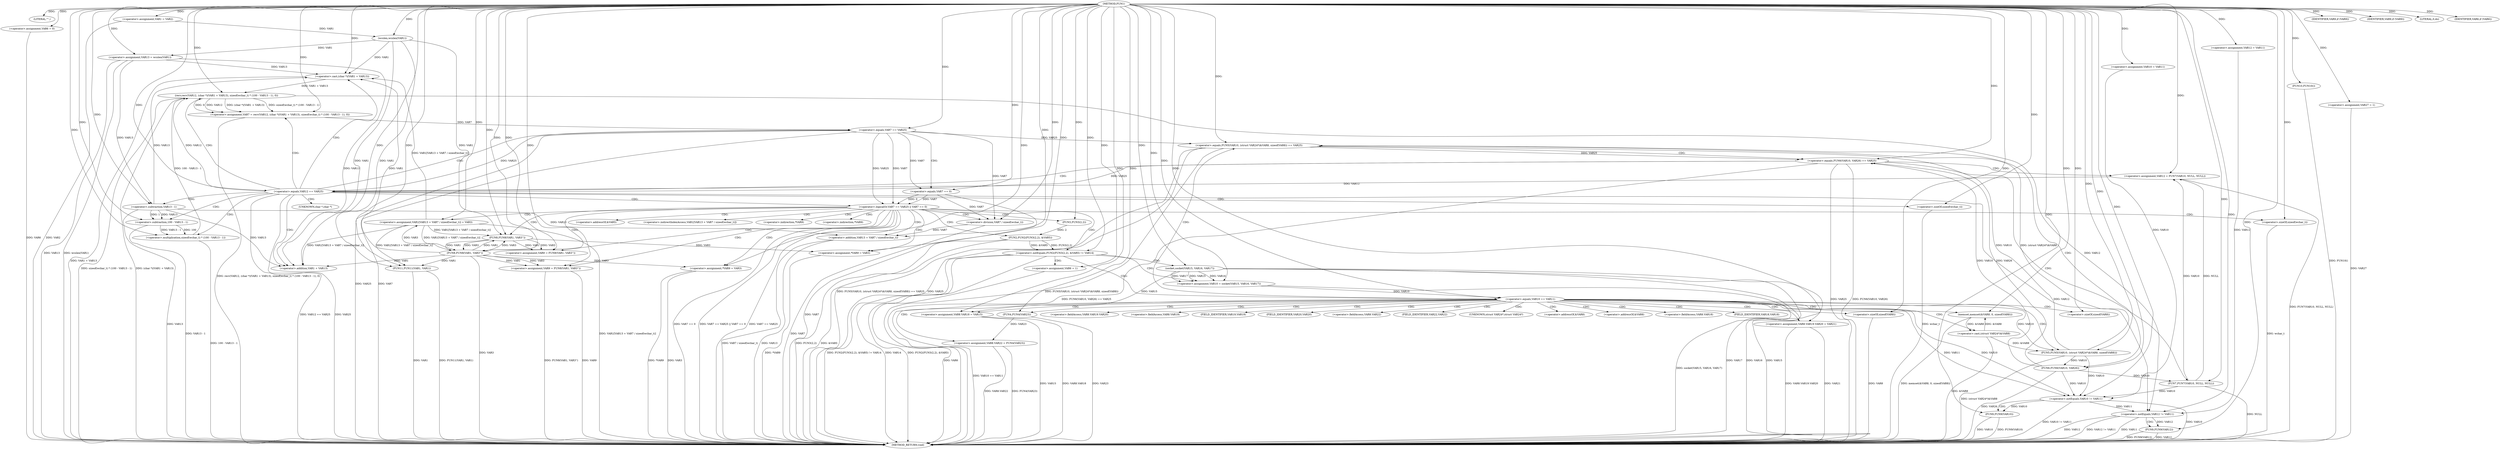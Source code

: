 digraph FUN1 {  
"1000100" [label = "(METHOD,FUN1)" ]
"1000301" [label = "(METHOD_RETURN,void)" ]
"1000103" [label = "(LITERAL,\"\",)" ]
"1000104" [label = "(<operator>.assignment,VAR1 = VAR2)" ]
"1000110" [label = "(<operator>.assignment,VAR6 = 0)" ]
"1000117" [label = "(<operator>.assignment,VAR10 = VAR11)" ]
"1000121" [label = "(<operator>.assignment,VAR12 = VAR11)" ]
"1000125" [label = "(<operator>.assignment,VAR13 = wcslen(VAR1))" ]
"1000127" [label = "(wcslen,wcslen(VAR1))" ]
"1000132" [label = "(<operator>.notEquals,FUN2(FUN3(2,2), &VAR5) != VAR14)" ]
"1000133" [label = "(FUN2,FUN2(FUN3(2,2), &VAR5))" ]
"1000134" [label = "(FUN3,FUN3(2,2))" ]
"1000142" [label = "(<operator>.assignment,VAR6 = 1)" ]
"1000145" [label = "(<operator>.assignment,VAR10 = socket(VAR15, VAR16, VAR17))" ]
"1000147" [label = "(socket,socket(VAR15, VAR16, VAR17))" ]
"1000152" [label = "(<operator>.equals,VAR10 == VAR11)" ]
"1000157" [label = "(memset,memset(&VAR8, 0, sizeof(VAR8)))" ]
"1000161" [label = "(<operator>.sizeOf,sizeof(VAR8))" ]
"1000163" [label = "(<operator>.assignment,VAR8.VAR18 = VAR15)" ]
"1000168" [label = "(<operator>.assignment,VAR8.VAR19.VAR20 = VAR21)" ]
"1000175" [label = "(<operator>.assignment,VAR8.VAR22 = FUN4(VAR23))" ]
"1000179" [label = "(FUN4,FUN4(VAR23))" ]
"1000182" [label = "(<operator>.equals,FUN5(VAR10, (struct VAR24*)&VAR8, sizeof(VAR8)) == VAR25)" ]
"1000183" [label = "(FUN5,FUN5(VAR10, (struct VAR24*)&VAR8, sizeof(VAR8)))" ]
"1000185" [label = "(<operator>.cast,(struct VAR24*)&VAR8)" ]
"1000189" [label = "(<operator>.sizeOf,sizeof(VAR8))" ]
"1000195" [label = "(<operator>.equals,FUN6(VAR10, VAR26) == VAR25)" ]
"1000196" [label = "(FUN6,FUN6(VAR10, VAR26))" ]
"1000202" [label = "(<operator>.assignment,VAR12 = FUN7(VAR10, NULL, NULL))" ]
"1000204" [label = "(FUN7,FUN7(VAR10, NULL, NULL))" ]
"1000209" [label = "(<operator>.equals,VAR12 == VAR25)" ]
"1000214" [label = "(<operator>.assignment,VAR7 = recv(VAR12, (char *)(VAR1 + VAR13), sizeof(wchar_t) * (100 - VAR13 - 1), 0))" ]
"1000216" [label = "(recv,recv(VAR12, (char *)(VAR1 + VAR13), sizeof(wchar_t) * (100 - VAR13 - 1), 0))" ]
"1000218" [label = "(<operator>.cast,(char *)(VAR1 + VAR13))" ]
"1000220" [label = "(<operator>.addition,VAR1 + VAR13)" ]
"1000223" [label = "(<operator>.multiplication,sizeof(wchar_t) * (100 - VAR13 - 1))" ]
"1000224" [label = "(<operator>.sizeOf,sizeof(wchar_t))" ]
"1000226" [label = "(<operator>.subtraction,100 - VAR13 - 1)" ]
"1000228" [label = "(<operator>.subtraction,VAR13 - 1)" ]
"1000233" [label = "(<operator>.logicalOr,VAR7 == VAR25 || VAR7 == 0)" ]
"1000234" [label = "(<operator>.equals,VAR7 == VAR25)" ]
"1000237" [label = "(<operator>.equals,VAR7 == 0)" ]
"1000242" [label = "(<operator>.assignment,VAR1[VAR13 + VAR7 / sizeof(wchar_t)] = VAR3)" ]
"1000245" [label = "(<operator>.addition,VAR13 + VAR7 / sizeof(wchar_t))" ]
"1000247" [label = "(<operator>.division,VAR7 / sizeof(wchar_t))" ]
"1000249" [label = "(<operator>.sizeOf,sizeof(wchar_t))" ]
"1000252" [label = "(<operator>.assignment,VAR9 = FUN8(VAR1, VAR3''))" ]
"1000254" [label = "(FUN8,FUN8(VAR1, VAR3''))" ]
"1000258" [label = "(IDENTIFIER,VAR9,if (VAR9))" ]
"1000260" [label = "(<operator>.assignment,*VAR9 = VAR3)" ]
"1000264" [label = "(<operator>.assignment,VAR9 = FUN8(VAR1, VAR3''))" ]
"1000266" [label = "(FUN8,FUN8(VAR1, VAR3''))" ]
"1000270" [label = "(IDENTIFIER,VAR9,if (VAR9))" ]
"1000272" [label = "(<operator>.assignment,*VAR9 = VAR3)" ]
"1000276" [label = "(LITERAL,0,do)" ]
"1000278" [label = "(<operator>.notEquals,VAR10 != VAR11)" ]
"1000282" [label = "(FUN9,FUN9(VAR10))" ]
"1000285" [label = "(<operator>.notEquals,VAR12 != VAR11)" ]
"1000289" [label = "(FUN9,FUN9(VAR12))" ]
"1000292" [label = "(IDENTIFIER,VAR6,if (VAR6))" ]
"1000294" [label = "(FUN10,FUN10())" ]
"1000295" [label = "(<operator>.assignment,VAR27 = 1)" ]
"1000298" [label = "(FUN11,FUN11(VAR1, VAR1))" ]
"1000137" [label = "(<operator>.addressOf,&VAR5)" ]
"1000158" [label = "(<operator>.addressOf,&VAR8)" ]
"1000164" [label = "(<operator>.fieldAccess,VAR8.VAR18)" ]
"1000166" [label = "(FIELD_IDENTIFIER,VAR18,VAR18)" ]
"1000169" [label = "(<operator>.fieldAccess,VAR8.VAR19.VAR20)" ]
"1000170" [label = "(<operator>.fieldAccess,VAR8.VAR19)" ]
"1000172" [label = "(FIELD_IDENTIFIER,VAR19,VAR19)" ]
"1000173" [label = "(FIELD_IDENTIFIER,VAR20,VAR20)" ]
"1000176" [label = "(<operator>.fieldAccess,VAR8.VAR22)" ]
"1000178" [label = "(FIELD_IDENTIFIER,VAR22,VAR22)" ]
"1000186" [label = "(UNKNOWN,struct VAR24*,struct VAR24*)" ]
"1000187" [label = "(<operator>.addressOf,&VAR8)" ]
"1000219" [label = "(UNKNOWN,char *,char *)" ]
"1000243" [label = "(<operator>.indirectIndexAccess,VAR1[VAR13 + VAR7 / sizeof(wchar_t)])" ]
"1000261" [label = "(<operator>.indirection,*VAR9)" ]
"1000273" [label = "(<operator>.indirection,*VAR9)" ]
  "1000183" -> "1000301"  [ label = "DDG: (struct VAR24*)&VAR8"] 
  "1000278" -> "1000301"  [ label = "DDG: VAR10 != VAR11"] 
  "1000147" -> "1000301"  [ label = "DDG: VAR17"] 
  "1000182" -> "1000301"  [ label = "DDG: FUN5(VAR10, (struct VAR24*)&VAR8, sizeof(VAR8)) == VAR25"] 
  "1000247" -> "1000301"  [ label = "DDG: VAR7"] 
  "1000285" -> "1000301"  [ label = "DDG: VAR12"] 
  "1000163" -> "1000301"  [ label = "DDG: VAR8.VAR18"] 
  "1000298" -> "1000301"  [ label = "DDG: FUN11(VAR1, VAR1)"] 
  "1000125" -> "1000301"  [ label = "DDG: VAR13"] 
  "1000185" -> "1000301"  [ label = "DDG: &VAR8"] 
  "1000224" -> "1000301"  [ label = "DDG: wchar_t"] 
  "1000216" -> "1000301"  [ label = "DDG: sizeof(wchar_t) * (100 - VAR13 - 1)"] 
  "1000233" -> "1000301"  [ label = "DDG: VAR7 == 0"] 
  "1000209" -> "1000301"  [ label = "DDG: VAR12 == VAR25"] 
  "1000285" -> "1000301"  [ label = "DDG: VAR12 != VAR11"] 
  "1000282" -> "1000301"  [ label = "DDG: FUN9(VAR10)"] 
  "1000294" -> "1000301"  [ label = "DDG: FUN10()"] 
  "1000234" -> "1000301"  [ label = "DDG: VAR25"] 
  "1000272" -> "1000301"  [ label = "DDG: VAR3"] 
  "1000233" -> "1000301"  [ label = "DDG: VAR7 == VAR25 || VAR7 == 0"] 
  "1000289" -> "1000301"  [ label = "DDG: VAR12"] 
  "1000168" -> "1000301"  [ label = "DDG: VAR8.VAR19.VAR20"] 
  "1000234" -> "1000301"  [ label = "DDG: VAR7"] 
  "1000189" -> "1000301"  [ label = "DDG: VAR8"] 
  "1000214" -> "1000301"  [ label = "DDG: recv(VAR12, (char *)(VAR1 + VAR13), sizeof(wchar_t) * (100 - VAR13 - 1), 0)"] 
  "1000295" -> "1000301"  [ label = "DDG: VAR27"] 
  "1000157" -> "1000301"  [ label = "DDG: memset(&VAR8, 0, sizeof(VAR8))"] 
  "1000285" -> "1000301"  [ label = "DDG: VAR11"] 
  "1000175" -> "1000301"  [ label = "DDG: FUN4(VAR23)"] 
  "1000223" -> "1000301"  [ label = "DDG: 100 - VAR13 - 1"] 
  "1000298" -> "1000301"  [ label = "DDG: VAR1"] 
  "1000237" -> "1000301"  [ label = "DDG: VAR7"] 
  "1000226" -> "1000301"  [ label = "DDG: VAR13 - 1"] 
  "1000204" -> "1000301"  [ label = "DDG: NULL"] 
  "1000132" -> "1000301"  [ label = "DDG: FUN2(FUN3(2,2), &VAR5) != VAR14"] 
  "1000132" -> "1000301"  [ label = "DDG: VAR14"] 
  "1000195" -> "1000301"  [ label = "DDG: FUN6(VAR10, VAR26) == VAR25"] 
  "1000152" -> "1000301"  [ label = "DDG: VAR10 == VAR11"] 
  "1000264" -> "1000301"  [ label = "DDG: VAR9"] 
  "1000266" -> "1000301"  [ label = "DDG: VAR3"] 
  "1000228" -> "1000301"  [ label = "DDG: VAR13"] 
  "1000163" -> "1000301"  [ label = "DDG: VAR15"] 
  "1000289" -> "1000301"  [ label = "DDG: FUN9(VAR12)"] 
  "1000133" -> "1000301"  [ label = "DDG: FUN3(2,2)"] 
  "1000182" -> "1000301"  [ label = "DDG: VAR25"] 
  "1000179" -> "1000301"  [ label = "DDG: VAR23"] 
  "1000216" -> "1000301"  [ label = "DDG: (char *)(VAR1 + VAR13)"] 
  "1000147" -> "1000301"  [ label = "DDG: VAR16"] 
  "1000147" -> "1000301"  [ label = "DDG: VAR15"] 
  "1000175" -> "1000301"  [ label = "DDG: VAR8.VAR22"] 
  "1000125" -> "1000301"  [ label = "DDG: wcslen(VAR1)"] 
  "1000264" -> "1000301"  [ label = "DDG: FUN8(VAR1, VAR3'')"] 
  "1000132" -> "1000301"  [ label = "DDG: FUN2(FUN3(2,2), &VAR5)"] 
  "1000195" -> "1000301"  [ label = "DDG: VAR25"] 
  "1000272" -> "1000301"  [ label = "DDG: *VAR9"] 
  "1000209" -> "1000301"  [ label = "DDG: VAR25"] 
  "1000233" -> "1000301"  [ label = "DDG: VAR7 == VAR25"] 
  "1000142" -> "1000301"  [ label = "DDG: VAR6"] 
  "1000218" -> "1000301"  [ label = "DDG: VAR1 + VAR13"] 
  "1000260" -> "1000301"  [ label = "DDG: *VAR9"] 
  "1000249" -> "1000301"  [ label = "DDG: wchar_t"] 
  "1000195" -> "1000301"  [ label = "DDG: FUN6(VAR10, VAR26)"] 
  "1000245" -> "1000301"  [ label = "DDG: VAR13"] 
  "1000282" -> "1000301"  [ label = "DDG: VAR10"] 
  "1000145" -> "1000301"  [ label = "DDG: socket(VAR15, VAR16, VAR17)"] 
  "1000110" -> "1000301"  [ label = "DDG: VAR6"] 
  "1000278" -> "1000301"  [ label = "DDG: VAR10"] 
  "1000182" -> "1000301"  [ label = "DDG: FUN5(VAR10, (struct VAR24*)&VAR8, sizeof(VAR8))"] 
  "1000168" -> "1000301"  [ label = "DDG: VAR21"] 
  "1000133" -> "1000301"  [ label = "DDG: &VAR5"] 
  "1000242" -> "1000301"  [ label = "DDG: VAR1[VAR13 + VAR7 / sizeof(wchar_t)]"] 
  "1000104" -> "1000301"  [ label = "DDG: VAR2"] 
  "1000245" -> "1000301"  [ label = "DDG: VAR7 / sizeof(wchar_t)"] 
  "1000202" -> "1000301"  [ label = "DDG: FUN7(VAR10, NULL, NULL)"] 
  "1000196" -> "1000301"  [ label = "DDG: VAR26"] 
  "1000100" -> "1000103"  [ label = "DDG: "] 
  "1000100" -> "1000104"  [ label = "DDG: "] 
  "1000100" -> "1000110"  [ label = "DDG: "] 
  "1000100" -> "1000117"  [ label = "DDG: "] 
  "1000100" -> "1000121"  [ label = "DDG: "] 
  "1000127" -> "1000125"  [ label = "DDG: VAR1"] 
  "1000100" -> "1000125"  [ label = "DDG: "] 
  "1000104" -> "1000127"  [ label = "DDG: VAR1"] 
  "1000100" -> "1000127"  [ label = "DDG: "] 
  "1000133" -> "1000132"  [ label = "DDG: FUN3(2,2)"] 
  "1000133" -> "1000132"  [ label = "DDG: &VAR5"] 
  "1000134" -> "1000133"  [ label = "DDG: 2"] 
  "1000100" -> "1000134"  [ label = "DDG: "] 
  "1000100" -> "1000132"  [ label = "DDG: "] 
  "1000100" -> "1000142"  [ label = "DDG: "] 
  "1000147" -> "1000145"  [ label = "DDG: VAR15"] 
  "1000147" -> "1000145"  [ label = "DDG: VAR16"] 
  "1000147" -> "1000145"  [ label = "DDG: VAR17"] 
  "1000100" -> "1000145"  [ label = "DDG: "] 
  "1000100" -> "1000147"  [ label = "DDG: "] 
  "1000145" -> "1000152"  [ label = "DDG: VAR10"] 
  "1000100" -> "1000152"  [ label = "DDG: "] 
  "1000185" -> "1000157"  [ label = "DDG: &VAR8"] 
  "1000100" -> "1000157"  [ label = "DDG: "] 
  "1000100" -> "1000161"  [ label = "DDG: "] 
  "1000147" -> "1000163"  [ label = "DDG: VAR15"] 
  "1000100" -> "1000163"  [ label = "DDG: "] 
  "1000100" -> "1000168"  [ label = "DDG: "] 
  "1000179" -> "1000175"  [ label = "DDG: VAR23"] 
  "1000100" -> "1000179"  [ label = "DDG: "] 
  "1000183" -> "1000182"  [ label = "DDG: VAR10"] 
  "1000183" -> "1000182"  [ label = "DDG: (struct VAR24*)&VAR8"] 
  "1000152" -> "1000183"  [ label = "DDG: VAR10"] 
  "1000100" -> "1000183"  [ label = "DDG: "] 
  "1000185" -> "1000183"  [ label = "DDG: &VAR8"] 
  "1000157" -> "1000185"  [ label = "DDG: &VAR8"] 
  "1000100" -> "1000189"  [ label = "DDG: "] 
  "1000234" -> "1000182"  [ label = "DDG: VAR25"] 
  "1000100" -> "1000182"  [ label = "DDG: "] 
  "1000196" -> "1000195"  [ label = "DDG: VAR10"] 
  "1000196" -> "1000195"  [ label = "DDG: VAR26"] 
  "1000183" -> "1000196"  [ label = "DDG: VAR10"] 
  "1000100" -> "1000196"  [ label = "DDG: "] 
  "1000182" -> "1000195"  [ label = "DDG: VAR25"] 
  "1000100" -> "1000195"  [ label = "DDG: "] 
  "1000204" -> "1000202"  [ label = "DDG: VAR10"] 
  "1000204" -> "1000202"  [ label = "DDG: NULL"] 
  "1000100" -> "1000202"  [ label = "DDG: "] 
  "1000196" -> "1000204"  [ label = "DDG: VAR10"] 
  "1000100" -> "1000204"  [ label = "DDG: "] 
  "1000202" -> "1000209"  [ label = "DDG: VAR12"] 
  "1000100" -> "1000209"  [ label = "DDG: "] 
  "1000195" -> "1000209"  [ label = "DDG: VAR25"] 
  "1000216" -> "1000214"  [ label = "DDG: VAR12"] 
  "1000216" -> "1000214"  [ label = "DDG: (char *)(VAR1 + VAR13)"] 
  "1000216" -> "1000214"  [ label = "DDG: sizeof(wchar_t) * (100 - VAR13 - 1)"] 
  "1000216" -> "1000214"  [ label = "DDG: 0"] 
  "1000100" -> "1000214"  [ label = "DDG: "] 
  "1000209" -> "1000216"  [ label = "DDG: VAR12"] 
  "1000100" -> "1000216"  [ label = "DDG: "] 
  "1000218" -> "1000216"  [ label = "DDG: VAR1 + VAR13"] 
  "1000266" -> "1000218"  [ label = "DDG: VAR1"] 
  "1000127" -> "1000218"  [ label = "DDG: VAR1"] 
  "1000242" -> "1000218"  [ label = "DDG: VAR1[VAR13 + VAR7 / sizeof(wchar_t)]"] 
  "1000100" -> "1000218"  [ label = "DDG: "] 
  "1000125" -> "1000218"  [ label = "DDG: VAR13"] 
  "1000228" -> "1000218"  [ label = "DDG: VAR13"] 
  "1000266" -> "1000220"  [ label = "DDG: VAR1"] 
  "1000127" -> "1000220"  [ label = "DDG: VAR1"] 
  "1000242" -> "1000220"  [ label = "DDG: VAR1[VAR13 + VAR7 / sizeof(wchar_t)]"] 
  "1000100" -> "1000220"  [ label = "DDG: "] 
  "1000125" -> "1000220"  [ label = "DDG: VAR13"] 
  "1000228" -> "1000220"  [ label = "DDG: VAR13"] 
  "1000223" -> "1000216"  [ label = "DDG: 100 - VAR13 - 1"] 
  "1000100" -> "1000223"  [ label = "DDG: "] 
  "1000100" -> "1000224"  [ label = "DDG: "] 
  "1000226" -> "1000223"  [ label = "DDG: 100"] 
  "1000226" -> "1000223"  [ label = "DDG: VAR13 - 1"] 
  "1000100" -> "1000226"  [ label = "DDG: "] 
  "1000228" -> "1000226"  [ label = "DDG: VAR13"] 
  "1000228" -> "1000226"  [ label = "DDG: 1"] 
  "1000100" -> "1000228"  [ label = "DDG: "] 
  "1000125" -> "1000228"  [ label = "DDG: VAR13"] 
  "1000234" -> "1000233"  [ label = "DDG: VAR7"] 
  "1000234" -> "1000233"  [ label = "DDG: VAR25"] 
  "1000214" -> "1000234"  [ label = "DDG: VAR7"] 
  "1000100" -> "1000234"  [ label = "DDG: "] 
  "1000209" -> "1000234"  [ label = "DDG: VAR25"] 
  "1000237" -> "1000233"  [ label = "DDG: VAR7"] 
  "1000237" -> "1000233"  [ label = "DDG: 0"] 
  "1000234" -> "1000237"  [ label = "DDG: VAR7"] 
  "1000100" -> "1000237"  [ label = "DDG: "] 
  "1000266" -> "1000242"  [ label = "DDG: VAR3"] 
  "1000100" -> "1000242"  [ label = "DDG: "] 
  "1000228" -> "1000245"  [ label = "DDG: VAR13"] 
  "1000100" -> "1000245"  [ label = "DDG: "] 
  "1000247" -> "1000245"  [ label = "DDG: VAR7"] 
  "1000234" -> "1000247"  [ label = "DDG: VAR7"] 
  "1000237" -> "1000247"  [ label = "DDG: VAR7"] 
  "1000100" -> "1000247"  [ label = "DDG: "] 
  "1000100" -> "1000249"  [ label = "DDG: "] 
  "1000254" -> "1000252"  [ label = "DDG: VAR1"] 
  "1000254" -> "1000252"  [ label = "DDG: VAR3"] 
  "1000100" -> "1000252"  [ label = "DDG: "] 
  "1000242" -> "1000254"  [ label = "DDG: VAR1[VAR13 + VAR7 / sizeof(wchar_t)]"] 
  "1000100" -> "1000254"  [ label = "DDG: "] 
  "1000266" -> "1000254"  [ label = "DDG: VAR1"] 
  "1000127" -> "1000254"  [ label = "DDG: VAR1"] 
  "1000266" -> "1000254"  [ label = "DDG: VAR3"] 
  "1000100" -> "1000258"  [ label = "DDG: "] 
  "1000254" -> "1000260"  [ label = "DDG: VAR3"] 
  "1000100" -> "1000260"  [ label = "DDG: "] 
  "1000266" -> "1000264"  [ label = "DDG: VAR1"] 
  "1000266" -> "1000264"  [ label = "DDG: VAR3"] 
  "1000100" -> "1000264"  [ label = "DDG: "] 
  "1000254" -> "1000266"  [ label = "DDG: VAR1"] 
  "1000242" -> "1000266"  [ label = "DDG: VAR1[VAR13 + VAR7 / sizeof(wchar_t)]"] 
  "1000100" -> "1000266"  [ label = "DDG: "] 
  "1000254" -> "1000266"  [ label = "DDG: VAR3"] 
  "1000100" -> "1000270"  [ label = "DDG: "] 
  "1000266" -> "1000272"  [ label = "DDG: VAR3"] 
  "1000100" -> "1000272"  [ label = "DDG: "] 
  "1000100" -> "1000276"  [ label = "DDG: "] 
  "1000183" -> "1000278"  [ label = "DDG: VAR10"] 
  "1000152" -> "1000278"  [ label = "DDG: VAR10"] 
  "1000117" -> "1000278"  [ label = "DDG: VAR10"] 
  "1000196" -> "1000278"  [ label = "DDG: VAR10"] 
  "1000204" -> "1000278"  [ label = "DDG: VAR10"] 
  "1000100" -> "1000278"  [ label = "DDG: "] 
  "1000152" -> "1000278"  [ label = "DDG: VAR11"] 
  "1000278" -> "1000282"  [ label = "DDG: VAR10"] 
  "1000100" -> "1000282"  [ label = "DDG: "] 
  "1000209" -> "1000285"  [ label = "DDG: VAR12"] 
  "1000216" -> "1000285"  [ label = "DDG: VAR12"] 
  "1000121" -> "1000285"  [ label = "DDG: VAR12"] 
  "1000100" -> "1000285"  [ label = "DDG: "] 
  "1000278" -> "1000285"  [ label = "DDG: VAR11"] 
  "1000285" -> "1000289"  [ label = "DDG: VAR12"] 
  "1000100" -> "1000289"  [ label = "DDG: "] 
  "1000100" -> "1000292"  [ label = "DDG: "] 
  "1000100" -> "1000294"  [ label = "DDG: "] 
  "1000100" -> "1000295"  [ label = "DDG: "] 
  "1000266" -> "1000298"  [ label = "DDG: VAR1"] 
  "1000127" -> "1000298"  [ label = "DDG: VAR1"] 
  "1000242" -> "1000298"  [ label = "DDG: VAR1[VAR13 + VAR7 / sizeof(wchar_t)]"] 
  "1000100" -> "1000298"  [ label = "DDG: "] 
  "1000132" -> "1000142"  [ label = "CDG: "] 
  "1000132" -> "1000145"  [ label = "CDG: "] 
  "1000132" -> "1000152"  [ label = "CDG: "] 
  "1000132" -> "1000147"  [ label = "CDG: "] 
  "1000152" -> "1000164"  [ label = "CDG: "] 
  "1000152" -> "1000161"  [ label = "CDG: "] 
  "1000152" -> "1000182"  [ label = "CDG: "] 
  "1000152" -> "1000166"  [ label = "CDG: "] 
  "1000152" -> "1000183"  [ label = "CDG: "] 
  "1000152" -> "1000157"  [ label = "CDG: "] 
  "1000152" -> "1000175"  [ label = "CDG: "] 
  "1000152" -> "1000179"  [ label = "CDG: "] 
  "1000152" -> "1000176"  [ label = "CDG: "] 
  "1000152" -> "1000187"  [ label = "CDG: "] 
  "1000152" -> "1000185"  [ label = "CDG: "] 
  "1000152" -> "1000186"  [ label = "CDG: "] 
  "1000152" -> "1000172"  [ label = "CDG: "] 
  "1000152" -> "1000189"  [ label = "CDG: "] 
  "1000152" -> "1000169"  [ label = "CDG: "] 
  "1000152" -> "1000163"  [ label = "CDG: "] 
  "1000152" -> "1000168"  [ label = "CDG: "] 
  "1000152" -> "1000178"  [ label = "CDG: "] 
  "1000152" -> "1000173"  [ label = "CDG: "] 
  "1000152" -> "1000158"  [ label = "CDG: "] 
  "1000152" -> "1000170"  [ label = "CDG: "] 
  "1000182" -> "1000195"  [ label = "CDG: "] 
  "1000182" -> "1000196"  [ label = "CDG: "] 
  "1000195" -> "1000204"  [ label = "CDG: "] 
  "1000195" -> "1000202"  [ label = "CDG: "] 
  "1000195" -> "1000209"  [ label = "CDG: "] 
  "1000209" -> "1000233"  [ label = "CDG: "] 
  "1000209" -> "1000216"  [ label = "CDG: "] 
  "1000209" -> "1000219"  [ label = "CDG: "] 
  "1000209" -> "1000220"  [ label = "CDG: "] 
  "1000209" -> "1000214"  [ label = "CDG: "] 
  "1000209" -> "1000224"  [ label = "CDG: "] 
  "1000209" -> "1000226"  [ label = "CDG: "] 
  "1000209" -> "1000234"  [ label = "CDG: "] 
  "1000209" -> "1000218"  [ label = "CDG: "] 
  "1000209" -> "1000223"  [ label = "CDG: "] 
  "1000209" -> "1000228"  [ label = "CDG: "] 
  "1000233" -> "1000243"  [ label = "CDG: "] 
  "1000233" -> "1000254"  [ label = "CDG: "] 
  "1000233" -> "1000242"  [ label = "CDG: "] 
  "1000233" -> "1000245"  [ label = "CDG: "] 
  "1000233" -> "1000247"  [ label = "CDG: "] 
  "1000233" -> "1000266"  [ label = "CDG: "] 
  "1000233" -> "1000252"  [ label = "CDG: "] 
  "1000233" -> "1000249"  [ label = "CDG: "] 
  "1000233" -> "1000264"  [ label = "CDG: "] 
  "1000233" -> "1000260"  [ label = "CDG: "] 
  "1000233" -> "1000261"  [ label = "CDG: "] 
  "1000233" -> "1000133"  [ label = "CDG: "] 
  "1000233" -> "1000132"  [ label = "CDG: "] 
  "1000233" -> "1000137"  [ label = "CDG: "] 
  "1000233" -> "1000134"  [ label = "CDG: "] 
  "1000233" -> "1000273"  [ label = "CDG: "] 
  "1000233" -> "1000272"  [ label = "CDG: "] 
  "1000234" -> "1000237"  [ label = "CDG: "] 
  "1000278" -> "1000282"  [ label = "CDG: "] 
  "1000285" -> "1000289"  [ label = "CDG: "] 
}
